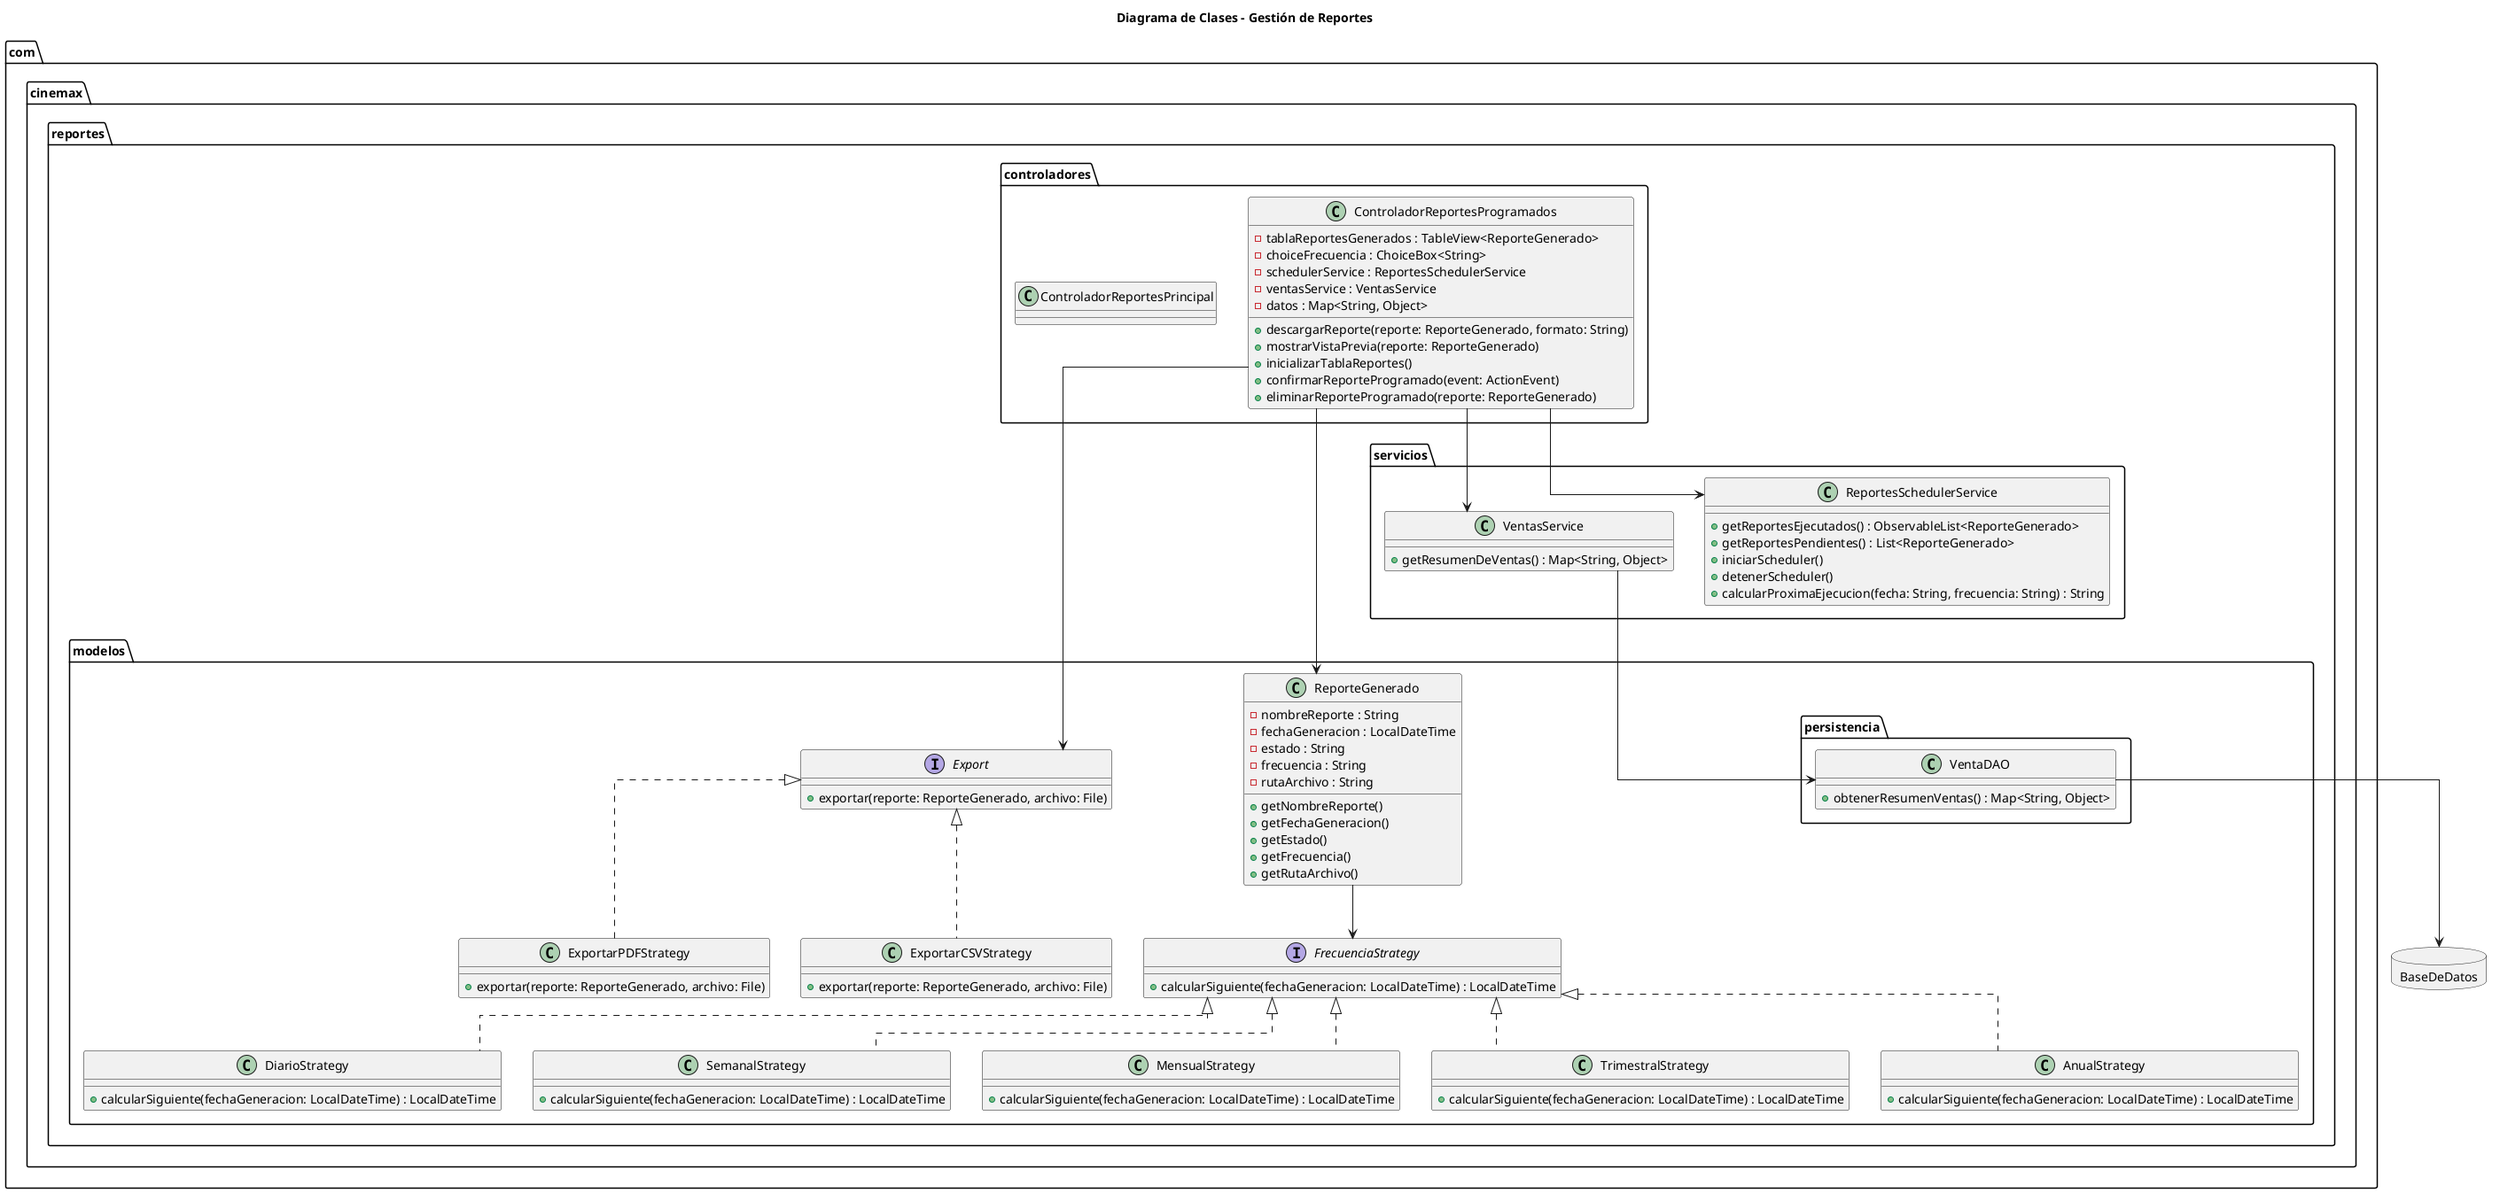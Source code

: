 @startuml

title Diagrama de Clases - Gestión de Reportes

skinparam linetype ortho

package com.cinemax.reportes.controladores {
    class ControladorReportesProgramados {
        - tablaReportesGenerados : TableView<ReporteGenerado>
        - choiceFrecuencia : ChoiceBox<String>
        - schedulerService : ReportesSchedulerService
        - ventasService : VentasService
        - datos : Map<String, Object>
        + descargarReporte(reporte: ReporteGenerado, formato: String)
        + mostrarVistaPrevia(reporte: ReporteGenerado)
        + inicializarTablaReportes()
        + confirmarReporteProgramado(event: ActionEvent)
        + eliminarReporteProgramado(reporte: ReporteGenerado)
    }
    class ControladorReportesPrincipal
}

package com.cinemax.reportes.modelos {
    interface Export {
        + exportar(reporte: ReporteGenerado, archivo: File)
    }
    class ExportarPDFStrategy implements Export{
    + exportar(reporte: ReporteGenerado, archivo: File)
    }
    class ExportarCSVStrategy implements Export{
    + exportar(reporte: ReporteGenerado, archivo: File)
    }

    class ReporteGenerado {
        - nombreReporte : String
        - fechaGeneracion : LocalDateTime
        - estado : String
        - frecuencia : String
        - rutaArchivo : String
        + getNombreReporte()
        + getFechaGeneracion()
        + getEstado()
        + getFrecuencia()
        + getRutaArchivo()
    }

    interface FrecuenciaStrategy {
        + calcularSiguiente(fechaGeneracion: LocalDateTime) : LocalDateTime
    }
    class DiarioStrategy implements FrecuenciaStrategy{
    + calcularSiguiente(fechaGeneracion: LocalDateTime) : LocalDateTime
    }
    class SemanalStrategy implements FrecuenciaStrategy{
    + calcularSiguiente(fechaGeneracion: LocalDateTime) : LocalDateTime
    }
    class MensualStrategy implements FrecuenciaStrategy{
    + calcularSiguiente(fechaGeneracion: LocalDateTime) : LocalDateTime
    }
    class TrimestralStrategy implements FrecuenciaStrategy{
    + calcularSiguiente(fechaGeneracion: LocalDateTime) : LocalDateTime
    }
    class AnualStrategy implements FrecuenciaStrategy{
        + calcularSiguiente(fechaGeneracion: LocalDateTime) : LocalDateTime
    }
}

package com.cinemax.reportes.modelos.persistencia {
    class VentaDAO {
        + obtenerResumenVentas() : Map<String, Object>
    }
    
}

package BaseDeDatos <<Database>>{
    
}

VentaDAO --> BaseDeDatos

package com.cinemax.reportes.servicios {
    class ReportesSchedulerService {
        + getReportesEjecutados() : ObservableList<ReporteGenerado>
        + getReportesPendientes() : List<ReporteGenerado>
        + iniciarScheduler()
        + detenerScheduler()
        + calcularProximaEjecucion(fecha: String, frecuencia: String) : String
    }
    class VentasService {
        + getResumenDeVentas() : Map<String, Object>
    }
}

' Relaciones
ControladorReportesProgramados --> ReporteGenerado
ControladorReportesProgramados --> Export
ControladorReportesProgramados --> ReportesSchedulerService
ControladorReportesProgramados --> VentasService
VentasService --> VentaDAO
ReporteGenerado --> FrecuenciaStrategy

@enduml